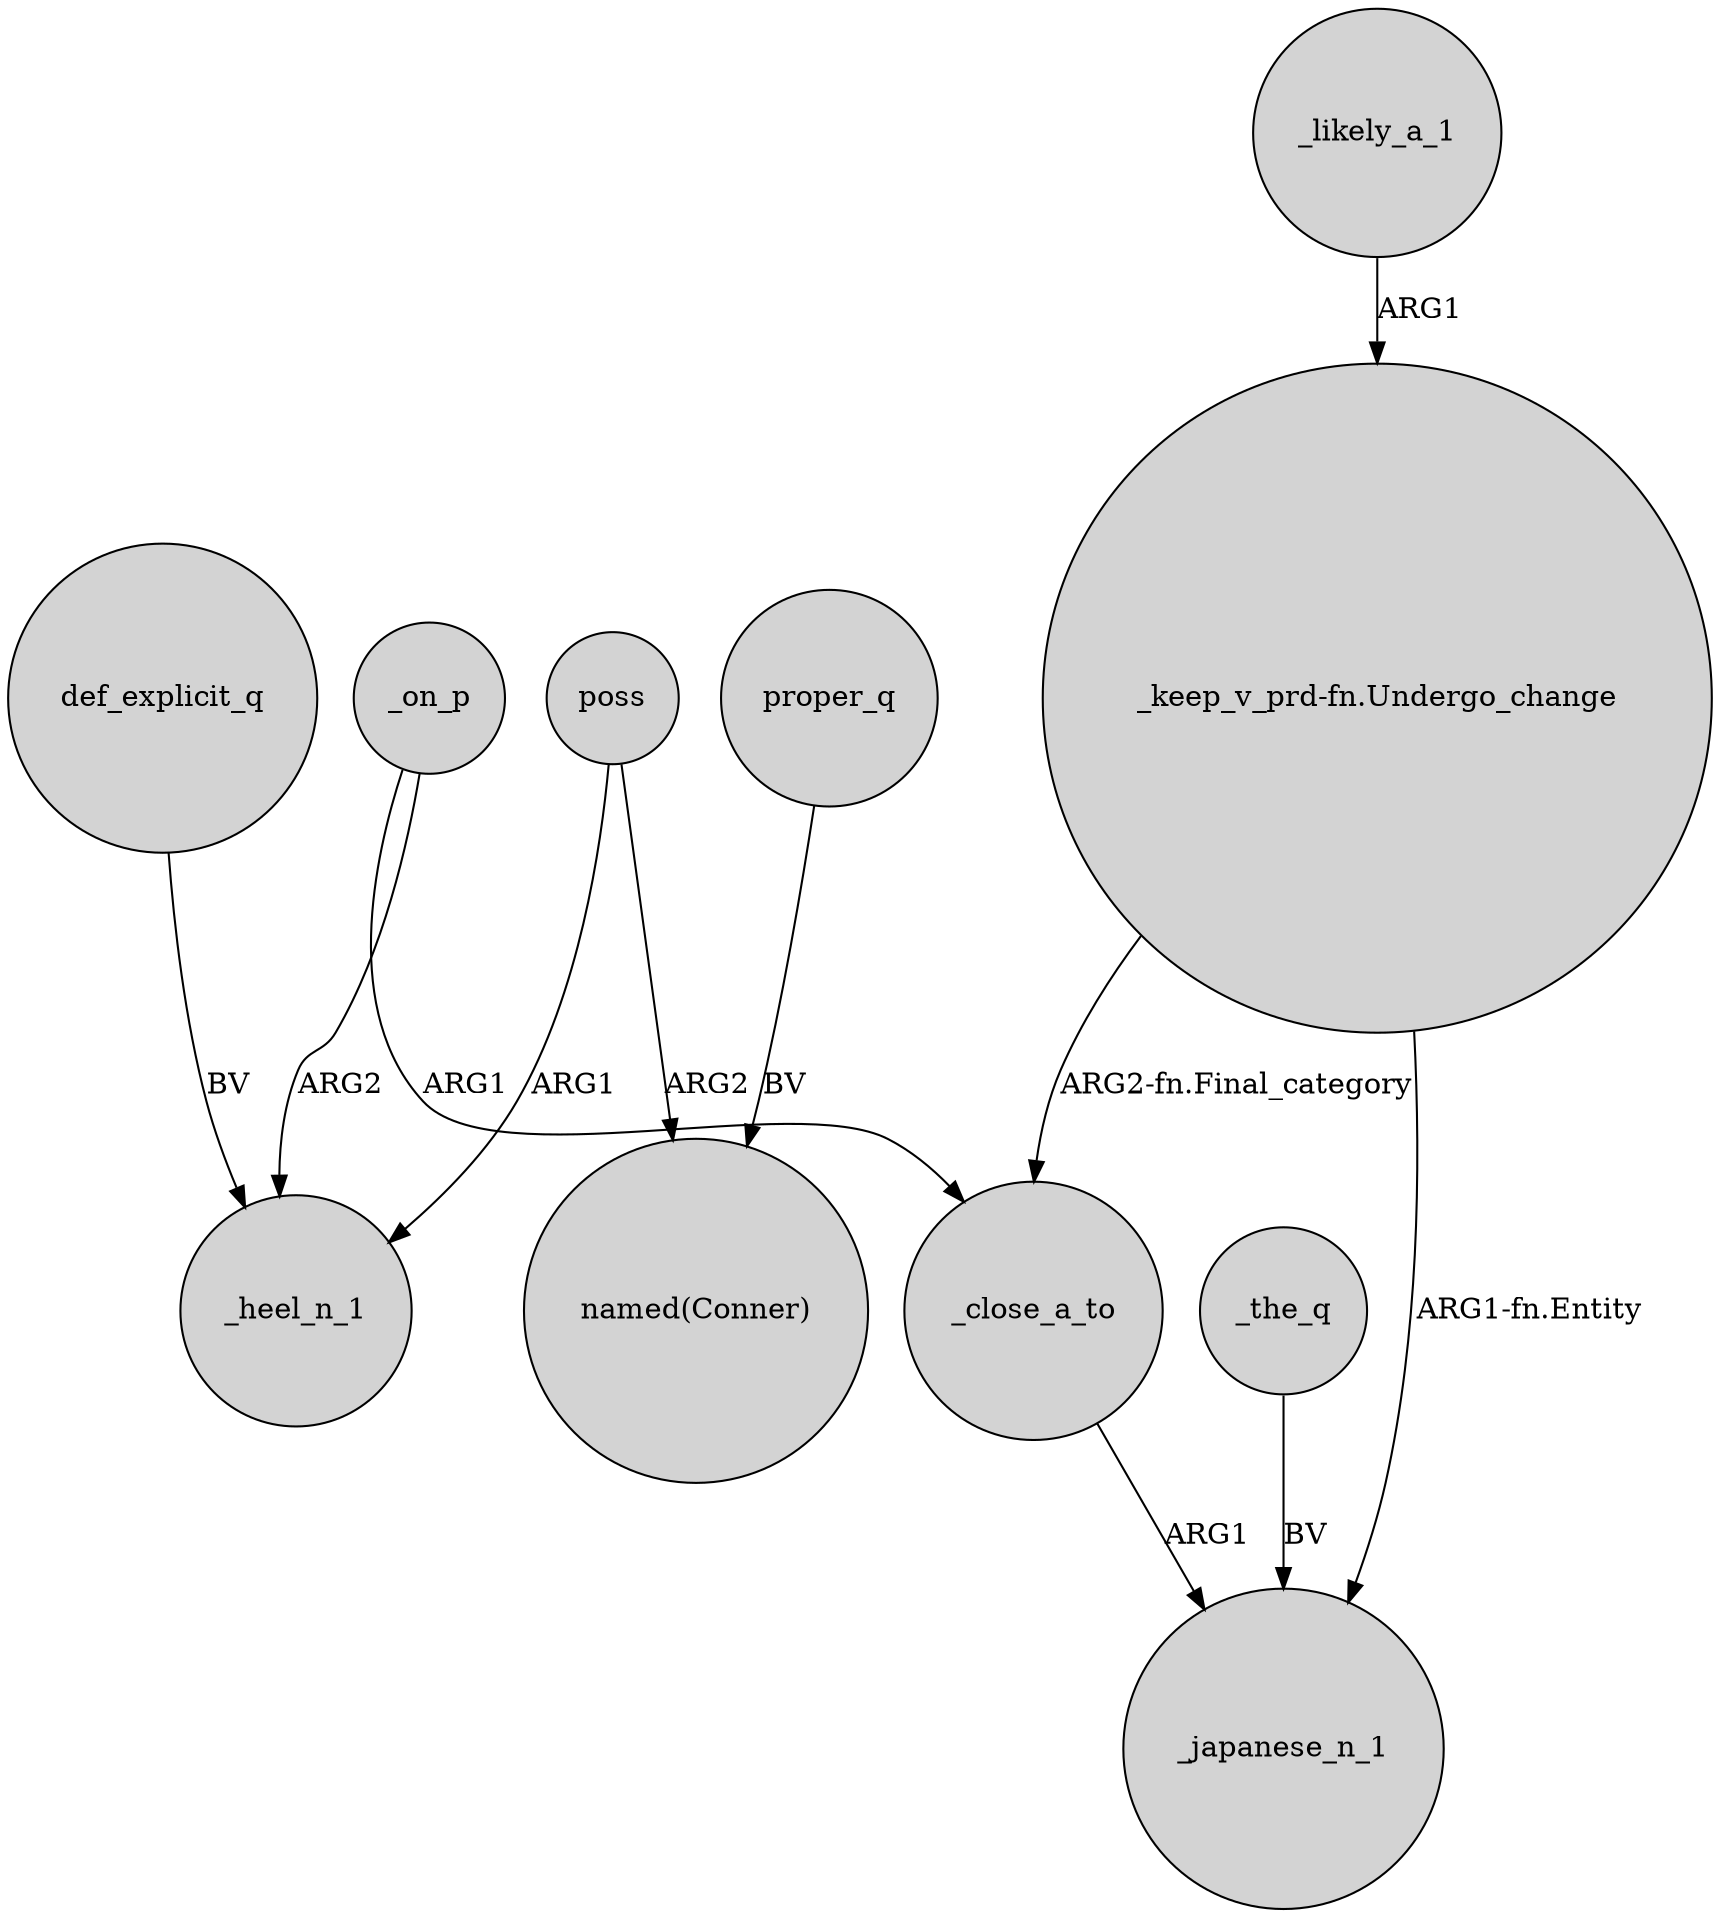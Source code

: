 digraph {
	node [shape=circle style=filled]
	poss -> _heel_n_1 [label=ARG1]
	"_keep_v_prd-fn.Undergo_change" -> _japanese_n_1 [label="ARG1-fn.Entity"]
	"_keep_v_prd-fn.Undergo_change" -> _close_a_to [label="ARG2-fn.Final_category"]
	_on_p -> _close_a_to [label=ARG1]
	poss -> "named(Conner)" [label=ARG2]
	_close_a_to -> _japanese_n_1 [label=ARG1]
	proper_q -> "named(Conner)" [label=BV]
	_the_q -> _japanese_n_1 [label=BV]
	def_explicit_q -> _heel_n_1 [label=BV]
	_likely_a_1 -> "_keep_v_prd-fn.Undergo_change" [label=ARG1]
	_on_p -> _heel_n_1 [label=ARG2]
}
